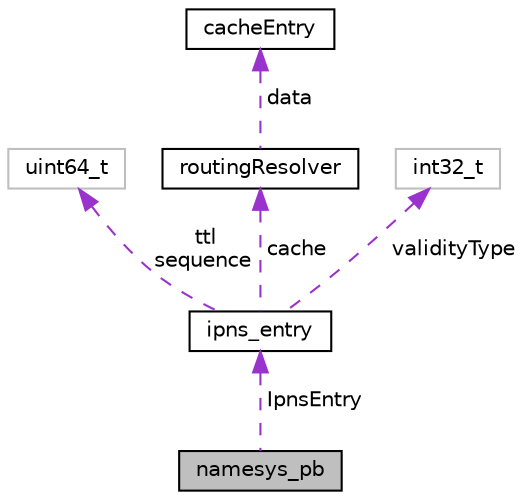 digraph "namesys_pb"
{
  edge [fontname="Helvetica",fontsize="10",labelfontname="Helvetica",labelfontsize="10"];
  node [fontname="Helvetica",fontsize="10",shape=record];
  Node1 [label="namesys_pb",height=0.2,width=0.4,color="black", fillcolor="grey75", style="filled", fontcolor="black"];
  Node2 -> Node1 [dir="back",color="darkorchid3",fontsize="10",style="dashed",label=" IpnsEntry" ,fontname="Helvetica"];
  Node2 [label="ipns_entry",height=0.2,width=0.4,color="black", fillcolor="white", style="filled",URL="$structipns__entry.html"];
  Node3 -> Node2 [dir="back",color="darkorchid3",fontsize="10",style="dashed",label=" ttl\nsequence" ,fontname="Helvetica"];
  Node3 [label="uint64_t",height=0.2,width=0.4,color="grey75", fillcolor="white", style="filled"];
  Node4 -> Node2 [dir="back",color="darkorchid3",fontsize="10",style="dashed",label=" cache" ,fontname="Helvetica"];
  Node4 [label="routingResolver",height=0.2,width=0.4,color="black", fillcolor="white", style="filled",URL="$structrouting_resolver.html"];
  Node5 -> Node4 [dir="back",color="darkorchid3",fontsize="10",style="dashed",label=" data" ,fontname="Helvetica"];
  Node5 [label="cacheEntry",height=0.2,width=0.4,color="black", fillcolor="white", style="filled",URL="$structcache_entry.html"];
  Node6 -> Node2 [dir="back",color="darkorchid3",fontsize="10",style="dashed",label=" validityType" ,fontname="Helvetica"];
  Node6 [label="int32_t",height=0.2,width=0.4,color="grey75", fillcolor="white", style="filled"];
}

